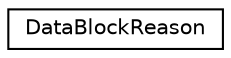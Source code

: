 digraph "Graphical Class Hierarchy"
{
  edge [fontname="Helvetica",fontsize="10",labelfontname="Helvetica",labelfontsize="10"];
  node [fontname="Helvetica",fontsize="10",shape=record];
  rankdir="LR";
  Node1 [label="DataBlockReason",height=0.2,width=0.4,color="black", fillcolor="white", style="filled",URL="$structRNReplicaNet_1_1DataBlockReason.html"];
}
